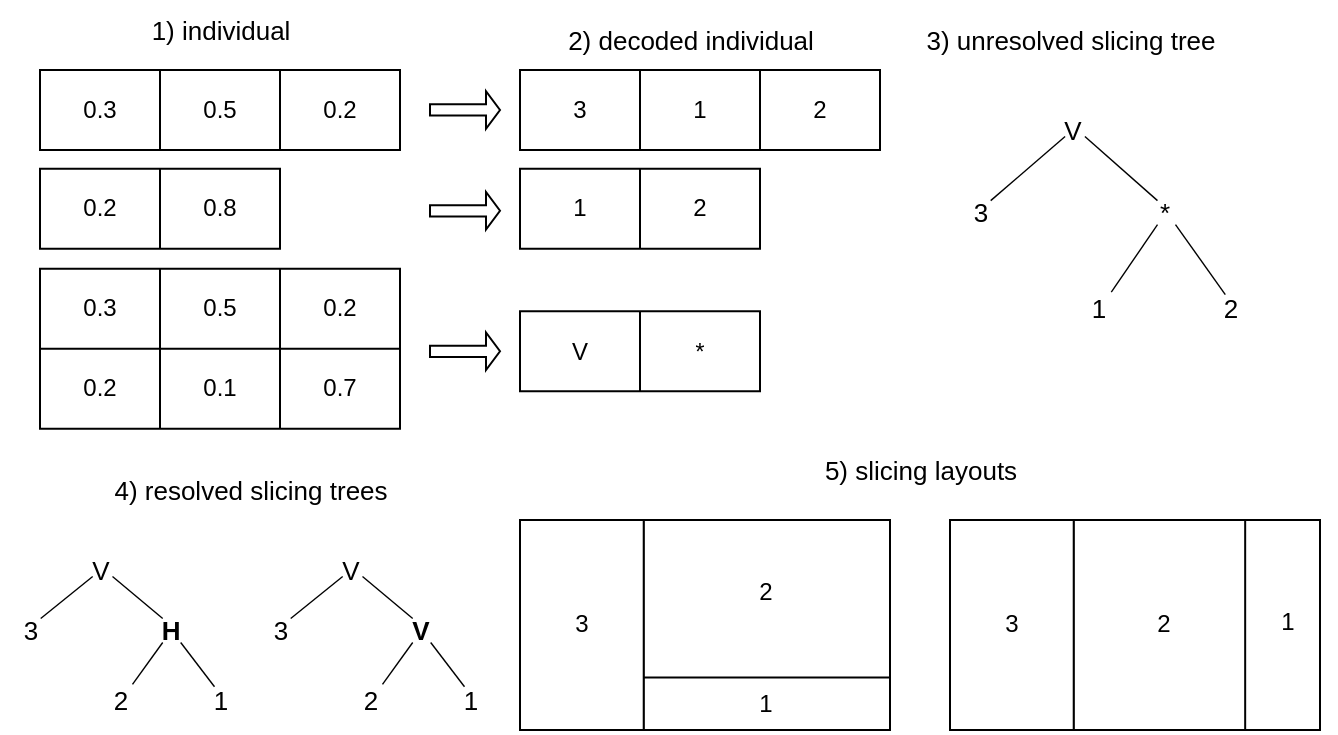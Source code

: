 <mxfile version="21.3.7" type="device">
  <diagram name="Page-1" id="oIT4yn8NtsooOSushozC">
    <mxGraphModel dx="1118" dy="622" grid="1" gridSize="10" guides="1" tooltips="1" connect="1" arrows="1" fold="1" page="1" pageScale="1" pageWidth="1100" pageHeight="850" math="0" shadow="0">
      <root>
        <mxCell id="0" />
        <mxCell id="1" parent="0" />
        <mxCell id="210vZUV7fOIQZZjlVDts-1" value="" style="shape=table;html=1;whiteSpace=wrap;startSize=0;container=1;collapsible=0;childLayout=tableLayout;" parent="1" vertex="1">
          <mxGeometry x="180" y="355" width="180" height="40" as="geometry" />
        </mxCell>
        <mxCell id="210vZUV7fOIQZZjlVDts-2" value="" style="shape=tableRow;horizontal=0;startSize=0;swimlaneHead=0;swimlaneBody=0;top=0;left=0;bottom=0;right=0;collapsible=0;dropTarget=0;fillColor=none;points=[[0,0.5],[1,0.5]];portConstraint=eastwest;" parent="210vZUV7fOIQZZjlVDts-1" vertex="1">
          <mxGeometry width="180" height="40" as="geometry" />
        </mxCell>
        <mxCell id="210vZUV7fOIQZZjlVDts-3" value="0.3" style="shape=partialRectangle;html=1;whiteSpace=wrap;connectable=0;fillColor=none;top=0;left=0;bottom=0;right=0;overflow=hidden;" parent="210vZUV7fOIQZZjlVDts-2" vertex="1">
          <mxGeometry width="60" height="40" as="geometry">
            <mxRectangle width="60" height="40" as="alternateBounds" />
          </mxGeometry>
        </mxCell>
        <mxCell id="210vZUV7fOIQZZjlVDts-4" value="0.5" style="shape=partialRectangle;html=1;whiteSpace=wrap;connectable=0;fillColor=none;top=0;left=0;bottom=0;right=0;overflow=hidden;" parent="210vZUV7fOIQZZjlVDts-2" vertex="1">
          <mxGeometry x="60" width="60" height="40" as="geometry">
            <mxRectangle width="60" height="40" as="alternateBounds" />
          </mxGeometry>
        </mxCell>
        <mxCell id="210vZUV7fOIQZZjlVDts-5" value="0.2" style="shape=partialRectangle;html=1;whiteSpace=wrap;connectable=0;fillColor=none;top=0;left=0;bottom=0;right=0;overflow=hidden;" parent="210vZUV7fOIQZZjlVDts-2" vertex="1">
          <mxGeometry x="120" width="60" height="40" as="geometry">
            <mxRectangle width="60" height="40" as="alternateBounds" />
          </mxGeometry>
        </mxCell>
        <mxCell id="210vZUV7fOIQZZjlVDts-7" value="" style="shape=table;html=1;whiteSpace=wrap;startSize=0;container=1;collapsible=0;childLayout=tableLayout;" parent="1" vertex="1">
          <mxGeometry x="180" y="404.39" width="120" height="40" as="geometry" />
        </mxCell>
        <mxCell id="210vZUV7fOIQZZjlVDts-8" value="" style="shape=tableRow;horizontal=0;startSize=0;swimlaneHead=0;swimlaneBody=0;top=0;left=0;bottom=0;right=0;collapsible=0;dropTarget=0;fillColor=none;points=[[0,0.5],[1,0.5]];portConstraint=eastwest;" parent="210vZUV7fOIQZZjlVDts-7" vertex="1">
          <mxGeometry width="120" height="40" as="geometry" />
        </mxCell>
        <mxCell id="210vZUV7fOIQZZjlVDts-9" value="0.2" style="shape=partialRectangle;html=1;whiteSpace=wrap;connectable=0;fillColor=none;top=0;left=0;bottom=0;right=0;overflow=hidden;" parent="210vZUV7fOIQZZjlVDts-8" vertex="1">
          <mxGeometry width="60" height="40" as="geometry">
            <mxRectangle width="60" height="40" as="alternateBounds" />
          </mxGeometry>
        </mxCell>
        <mxCell id="210vZUV7fOIQZZjlVDts-10" value="0.8" style="shape=partialRectangle;html=1;whiteSpace=wrap;connectable=0;fillColor=none;top=0;left=0;bottom=0;right=0;overflow=hidden;" parent="210vZUV7fOIQZZjlVDts-8" vertex="1">
          <mxGeometry x="60" width="60" height="40" as="geometry">
            <mxRectangle width="60" height="40" as="alternateBounds" />
          </mxGeometry>
        </mxCell>
        <mxCell id="210vZUV7fOIQZZjlVDts-12" value="" style="shape=table;html=1;whiteSpace=wrap;startSize=0;container=1;collapsible=0;childLayout=tableLayout;" parent="1" vertex="1">
          <mxGeometry x="180" y="454.38" width="180" height="80" as="geometry" />
        </mxCell>
        <mxCell id="210vZUV7fOIQZZjlVDts-13" value="" style="shape=tableRow;horizontal=0;startSize=0;swimlaneHead=0;swimlaneBody=0;top=0;left=0;bottom=0;right=0;collapsible=0;dropTarget=0;fillColor=none;points=[[0,0.5],[1,0.5]];portConstraint=eastwest;" parent="210vZUV7fOIQZZjlVDts-12" vertex="1">
          <mxGeometry width="180" height="40" as="geometry" />
        </mxCell>
        <mxCell id="210vZUV7fOIQZZjlVDts-14" value="0.3" style="shape=partialRectangle;html=1;whiteSpace=wrap;connectable=0;fillColor=none;top=0;left=0;bottom=0;right=0;overflow=hidden;" parent="210vZUV7fOIQZZjlVDts-13" vertex="1">
          <mxGeometry width="60" height="40" as="geometry">
            <mxRectangle width="60" height="40" as="alternateBounds" />
          </mxGeometry>
        </mxCell>
        <mxCell id="210vZUV7fOIQZZjlVDts-15" value="0.5" style="shape=partialRectangle;html=1;whiteSpace=wrap;connectable=0;fillColor=none;top=0;left=0;bottom=0;right=0;overflow=hidden;" parent="210vZUV7fOIQZZjlVDts-13" vertex="1">
          <mxGeometry x="60" width="60" height="40" as="geometry">
            <mxRectangle width="60" height="40" as="alternateBounds" />
          </mxGeometry>
        </mxCell>
        <mxCell id="210vZUV7fOIQZZjlVDts-16" value="0.2" style="shape=partialRectangle;html=1;whiteSpace=wrap;connectable=0;fillColor=none;top=0;left=0;bottom=0;right=0;overflow=hidden;" parent="210vZUV7fOIQZZjlVDts-13" vertex="1">
          <mxGeometry x="120" width="60" height="40" as="geometry">
            <mxRectangle width="60" height="40" as="alternateBounds" />
          </mxGeometry>
        </mxCell>
        <mxCell id="210vZUV7fOIQZZjlVDts-17" style="shape=tableRow;horizontal=0;startSize=0;swimlaneHead=0;swimlaneBody=0;top=0;left=0;bottom=0;right=0;collapsible=0;dropTarget=0;fillColor=none;points=[[0,0.5],[1,0.5]];portConstraint=eastwest;" parent="210vZUV7fOIQZZjlVDts-12" vertex="1">
          <mxGeometry y="40" width="180" height="40" as="geometry" />
        </mxCell>
        <mxCell id="210vZUV7fOIQZZjlVDts-18" value="0.2" style="shape=partialRectangle;html=1;whiteSpace=wrap;connectable=0;fillColor=none;top=0;left=0;bottom=0;right=0;overflow=hidden;" parent="210vZUV7fOIQZZjlVDts-17" vertex="1">
          <mxGeometry width="60" height="40" as="geometry">
            <mxRectangle width="60" height="40" as="alternateBounds" />
          </mxGeometry>
        </mxCell>
        <mxCell id="210vZUV7fOIQZZjlVDts-19" value="0.1" style="shape=partialRectangle;html=1;whiteSpace=wrap;connectable=0;fillColor=none;top=0;left=0;bottom=0;right=0;overflow=hidden;" parent="210vZUV7fOIQZZjlVDts-17" vertex="1">
          <mxGeometry x="60" width="60" height="40" as="geometry">
            <mxRectangle width="60" height="40" as="alternateBounds" />
          </mxGeometry>
        </mxCell>
        <mxCell id="210vZUV7fOIQZZjlVDts-20" value="0.7" style="shape=partialRectangle;html=1;whiteSpace=wrap;connectable=0;fillColor=none;top=0;left=0;bottom=0;right=0;overflow=hidden;" parent="210vZUV7fOIQZZjlVDts-17" vertex="1">
          <mxGeometry x="120" width="60" height="40" as="geometry">
            <mxRectangle width="60" height="40" as="alternateBounds" />
          </mxGeometry>
        </mxCell>
        <mxCell id="210vZUV7fOIQZZjlVDts-29" value="" style="shape=table;html=1;whiteSpace=wrap;startSize=0;container=1;collapsible=0;childLayout=tableLayout;" parent="1" vertex="1">
          <mxGeometry x="420" y="355" width="180" height="40" as="geometry" />
        </mxCell>
        <mxCell id="210vZUV7fOIQZZjlVDts-30" value="" style="shape=tableRow;horizontal=0;startSize=0;swimlaneHead=0;swimlaneBody=0;top=0;left=0;bottom=0;right=0;collapsible=0;dropTarget=0;fillColor=none;points=[[0,0.5],[1,0.5]];portConstraint=eastwest;" parent="210vZUV7fOIQZZjlVDts-29" vertex="1">
          <mxGeometry width="180" height="40" as="geometry" />
        </mxCell>
        <mxCell id="210vZUV7fOIQZZjlVDts-31" value="3" style="shape=partialRectangle;html=1;whiteSpace=wrap;connectable=0;fillColor=none;top=0;left=0;bottom=0;right=0;overflow=hidden;" parent="210vZUV7fOIQZZjlVDts-30" vertex="1">
          <mxGeometry width="60" height="40" as="geometry">
            <mxRectangle width="60" height="40" as="alternateBounds" />
          </mxGeometry>
        </mxCell>
        <mxCell id="210vZUV7fOIQZZjlVDts-32" value="1" style="shape=partialRectangle;html=1;whiteSpace=wrap;connectable=0;fillColor=none;top=0;left=0;bottom=0;right=0;overflow=hidden;" parent="210vZUV7fOIQZZjlVDts-30" vertex="1">
          <mxGeometry x="60" width="60" height="40" as="geometry">
            <mxRectangle width="60" height="40" as="alternateBounds" />
          </mxGeometry>
        </mxCell>
        <mxCell id="210vZUV7fOIQZZjlVDts-33" value="2" style="shape=partialRectangle;html=1;whiteSpace=wrap;connectable=0;fillColor=none;top=0;left=0;bottom=0;right=0;overflow=hidden;" parent="210vZUV7fOIQZZjlVDts-30" vertex="1">
          <mxGeometry x="120" width="60" height="40" as="geometry">
            <mxRectangle width="60" height="40" as="alternateBounds" />
          </mxGeometry>
        </mxCell>
        <mxCell id="210vZUV7fOIQZZjlVDts-35" value="" style="shape=table;html=1;whiteSpace=wrap;startSize=0;container=1;collapsible=0;childLayout=tableLayout;" parent="1" vertex="1">
          <mxGeometry x="420" y="404.39" width="120" height="40" as="geometry" />
        </mxCell>
        <mxCell id="210vZUV7fOIQZZjlVDts-36" value="" style="shape=tableRow;horizontal=0;startSize=0;swimlaneHead=0;swimlaneBody=0;top=0;left=0;bottom=0;right=0;collapsible=0;dropTarget=0;fillColor=none;points=[[0,0.5],[1,0.5]];portConstraint=eastwest;" parent="210vZUV7fOIQZZjlVDts-35" vertex="1">
          <mxGeometry width="120" height="40" as="geometry" />
        </mxCell>
        <mxCell id="210vZUV7fOIQZZjlVDts-37" value="1" style="shape=partialRectangle;html=1;whiteSpace=wrap;connectable=0;fillColor=none;top=0;left=0;bottom=0;right=0;overflow=hidden;" parent="210vZUV7fOIQZZjlVDts-36" vertex="1">
          <mxGeometry width="60" height="40" as="geometry">
            <mxRectangle width="60" height="40" as="alternateBounds" />
          </mxGeometry>
        </mxCell>
        <mxCell id="210vZUV7fOIQZZjlVDts-38" value="2" style="shape=partialRectangle;html=1;whiteSpace=wrap;connectable=0;fillColor=none;top=0;left=0;bottom=0;right=0;overflow=hidden;" parent="210vZUV7fOIQZZjlVDts-36" vertex="1">
          <mxGeometry x="60" width="60" height="40" as="geometry">
            <mxRectangle width="60" height="40" as="alternateBounds" />
          </mxGeometry>
        </mxCell>
        <mxCell id="210vZUV7fOIQZZjlVDts-41" value="" style="shape=table;html=1;whiteSpace=wrap;startSize=0;container=1;collapsible=0;childLayout=tableLayout;" parent="1" vertex="1">
          <mxGeometry x="420" y="475.62" width="120" height="40" as="geometry" />
        </mxCell>
        <mxCell id="210vZUV7fOIQZZjlVDts-42" value="" style="shape=tableRow;horizontal=0;startSize=0;swimlaneHead=0;swimlaneBody=0;top=0;left=0;bottom=0;right=0;collapsible=0;dropTarget=0;fillColor=none;points=[[0,0.5],[1,0.5]];portConstraint=eastwest;" parent="210vZUV7fOIQZZjlVDts-41" vertex="1">
          <mxGeometry width="120" height="40" as="geometry" />
        </mxCell>
        <mxCell id="210vZUV7fOIQZZjlVDts-43" value="V" style="shape=partialRectangle;html=1;whiteSpace=wrap;connectable=0;fillColor=none;top=0;left=0;bottom=0;right=0;overflow=hidden;" parent="210vZUV7fOIQZZjlVDts-42" vertex="1">
          <mxGeometry width="60" height="40" as="geometry">
            <mxRectangle width="60" height="40" as="alternateBounds" />
          </mxGeometry>
        </mxCell>
        <mxCell id="210vZUV7fOIQZZjlVDts-44" value="*" style="shape=partialRectangle;html=1;whiteSpace=wrap;connectable=0;fillColor=none;top=0;left=0;bottom=0;right=0;overflow=hidden;" parent="210vZUV7fOIQZZjlVDts-42" vertex="1">
          <mxGeometry x="60" width="60" height="40" as="geometry">
            <mxRectangle width="60" height="40" as="alternateBounds" />
          </mxGeometry>
        </mxCell>
        <mxCell id="210vZUV7fOIQZZjlVDts-48" value="" style="shape=singleArrow;whiteSpace=wrap;html=1;" parent="1" vertex="1">
          <mxGeometry x="375" y="365.62" width="35" height="18.75" as="geometry" />
        </mxCell>
        <mxCell id="210vZUV7fOIQZZjlVDts-50" value="" style="shape=singleArrow;whiteSpace=wrap;html=1;" parent="1" vertex="1">
          <mxGeometry x="375" y="416" width="35" height="18.75" as="geometry" />
        </mxCell>
        <mxCell id="210vZUV7fOIQZZjlVDts-54" value="" style="shape=singleArrow;whiteSpace=wrap;html=1;" parent="1" vertex="1">
          <mxGeometry x="375" y="486.25" width="35" height="18.75" as="geometry" />
        </mxCell>
        <mxCell id="q5M6iOLbJTrRF_Z3lJ-J-15" value="&lt;font style=&quot;font-size: 13px;&quot;&gt;3) unresolved slicing tree&lt;/font&gt;" style="text;html=1;align=center;verticalAlign=middle;resizable=0;points=[];autosize=1;strokeColor=none;fillColor=none;fontSize=13;fontFamily=Helvetica;fontColor=none;" parent="1" vertex="1">
          <mxGeometry x="610" y="325" width="170" height="30" as="geometry" />
        </mxCell>
        <mxCell id="q5M6iOLbJTrRF_Z3lJ-J-16" value="&lt;font style=&quot;font-size: 13px;&quot;&gt;1) individual&lt;/font&gt;" style="text;html=1;align=center;verticalAlign=middle;resizable=0;points=[];autosize=1;strokeColor=none;fillColor=none;fontSize=13;fontFamily=Helvetica;fontColor=none;" parent="1" vertex="1">
          <mxGeometry x="225" y="320" width="90" height="30" as="geometry" />
        </mxCell>
        <mxCell id="q5M6iOLbJTrRF_Z3lJ-J-17" value="2) decoded individual" style="text;html=1;align=center;verticalAlign=middle;resizable=0;points=[];autosize=1;strokeColor=none;fillColor=none;fontSize=13;fontFamily=Helvetica;fontColor=none;" parent="1" vertex="1">
          <mxGeometry x="430" y="325" width="150" height="30" as="geometry" />
        </mxCell>
        <mxCell id="SeYo-Wl1IGUGxZ8NE0Jj-1" value="" style="group" parent="1" vertex="1" connectable="0">
          <mxGeometry x="610" y="390" width="190" height="130" as="geometry" />
        </mxCell>
        <mxCell id="-sKjMYvdWHbk_XKjLefs-79" value="" style="group" parent="SeYo-Wl1IGUGxZ8NE0Jj-1" vertex="1" connectable="0">
          <mxGeometry x="25" y="-20" width="165" height="130" as="geometry" />
        </mxCell>
        <mxCell id="SeYo-Wl1IGUGxZ8NE0Jj-2" value="3" style="text;html=1;align=center;verticalAlign=middle;resizable=0;points=[[0.37,0.7,0,0,0],[0.67,0.3,0,0,0],[0.67,0.7,0,0,0]];autosize=1;strokeColor=none;fillColor=none;fontSize=13;fontFamily=Helvetica;fontColor=none;" parent="-sKjMYvdWHbk_XKjLefs-79" vertex="1">
          <mxGeometry y="41.053" width="30" height="30" as="geometry" />
        </mxCell>
        <mxCell id="SeYo-Wl1IGUGxZ8NE0Jj-3" value="" style="group" parent="-sKjMYvdWHbk_XKjLefs-79" vertex="1" connectable="0">
          <mxGeometry x="46.2" width="118.8" height="130" as="geometry" />
        </mxCell>
        <mxCell id="SeYo-Wl1IGUGxZ8NE0Jj-4" value="V" style="text;html=1;align=center;verticalAlign=middle;resizable=0;points=[[0.37,0.6,0,0,0],[0.7,0.6,0,0,0]];autosize=1;strokeColor=none;fillColor=none;fontSize=13;fontFamily=Helvetica;fontColor=none;" parent="SeYo-Wl1IGUGxZ8NE0Jj-3" vertex="1">
          <mxGeometry width="30" height="30" as="geometry" />
        </mxCell>
        <mxCell id="SeYo-Wl1IGUGxZ8NE0Jj-5" value="*" style="text;html=1;align=center;verticalAlign=middle;resizable=0;points=[[0.37,0.3,0,0,0],[0.37,0.7,0,0,0],[0.67,0.3,0,0,0],[0.67,0.7,0,0,0]];autosize=1;strokeColor=none;fillColor=none;fontSize=13;fontFamily=Helvetica;fontColor=none;" parent="SeYo-Wl1IGUGxZ8NE0Jj-3" vertex="1">
          <mxGeometry x="46.2" y="41.053" width="30" height="30" as="geometry" />
        </mxCell>
        <mxCell id="SeYo-Wl1IGUGxZ8NE0Jj-6" style="edgeStyle=none;shape=connector;rounded=0;orthogonalLoop=1;jettySize=auto;html=1;entryX=0.37;entryY=0.3;entryDx=0;entryDy=0;entryPerimeter=0;labelBackgroundColor=default;strokeColor=default;strokeWidth=0.7;fontFamily=Helvetica;fontSize=13;fontColor=none;endArrow=none;endFill=0;endSize=2;exitX=0.7;exitY=0.6;exitDx=0;exitDy=0;exitPerimeter=0;" parent="SeYo-Wl1IGUGxZ8NE0Jj-3" source="SeYo-Wl1IGUGxZ8NE0Jj-4" target="SeYo-Wl1IGUGxZ8NE0Jj-5" edge="1">
          <mxGeometry relative="1" as="geometry" />
        </mxCell>
        <mxCell id="SeYo-Wl1IGUGxZ8NE0Jj-7" value="1" style="text;html=1;align=center;verticalAlign=middle;resizable=0;points=[[0.7,0.23,0,0,0]];autosize=1;strokeColor=none;fillColor=none;fontSize=13;fontFamily=Helvetica;fontColor=none;" parent="SeYo-Wl1IGUGxZ8NE0Jj-3" vertex="1">
          <mxGeometry x="13.2" y="88.947" width="30" height="30" as="geometry" />
        </mxCell>
        <mxCell id="SeYo-Wl1IGUGxZ8NE0Jj-8" style="edgeStyle=none;shape=connector;rounded=0;orthogonalLoop=1;jettySize=auto;html=1;entryX=0.7;entryY=0.23;entryDx=0;entryDy=0;entryPerimeter=0;labelBackgroundColor=default;strokeColor=default;strokeWidth=0.7;fontFamily=Helvetica;fontSize=13;fontColor=none;endArrow=none;endFill=0;endSize=2;exitX=0.37;exitY=0.7;exitDx=0;exitDy=0;exitPerimeter=0;" parent="SeYo-Wl1IGUGxZ8NE0Jj-3" source="SeYo-Wl1IGUGxZ8NE0Jj-5" target="SeYo-Wl1IGUGxZ8NE0Jj-7" edge="1">
          <mxGeometry relative="1" as="geometry" />
        </mxCell>
        <mxCell id="SeYo-Wl1IGUGxZ8NE0Jj-9" value="2" style="text;html=1;align=center;verticalAlign=middle;resizable=0;points=[[0.4,0.27,0,0,0]];autosize=1;strokeColor=none;fillColor=none;fontSize=13;fontFamily=Helvetica;fontColor=none;" parent="SeYo-Wl1IGUGxZ8NE0Jj-3" vertex="1">
          <mxGeometry x="79.2" y="88.947" width="30" height="30" as="geometry" />
        </mxCell>
        <mxCell id="SeYo-Wl1IGUGxZ8NE0Jj-10" style="edgeStyle=none;shape=connector;rounded=0;orthogonalLoop=1;jettySize=auto;html=1;entryX=0.4;entryY=0.27;entryDx=0;entryDy=0;entryPerimeter=0;labelBackgroundColor=default;strokeColor=default;strokeWidth=0.7;fontFamily=Helvetica;fontSize=13;fontColor=none;endArrow=none;endFill=0;endSize=2;exitX=0.67;exitY=0.7;exitDx=0;exitDy=0;exitPerimeter=0;" parent="SeYo-Wl1IGUGxZ8NE0Jj-3" source="SeYo-Wl1IGUGxZ8NE0Jj-5" target="SeYo-Wl1IGUGxZ8NE0Jj-9" edge="1">
          <mxGeometry relative="1" as="geometry" />
        </mxCell>
        <mxCell id="SeYo-Wl1IGUGxZ8NE0Jj-11" style="edgeStyle=none;shape=connector;rounded=0;orthogonalLoop=1;jettySize=auto;html=1;entryX=0.67;entryY=0.3;entryDx=0;entryDy=0;entryPerimeter=0;labelBackgroundColor=default;strokeColor=default;strokeWidth=0.7;fontFamily=Helvetica;fontSize=13;fontColor=none;endArrow=none;endFill=0;endSize=2;exitX=0.37;exitY=0.6;exitDx=0;exitDy=0;exitPerimeter=0;" parent="-sKjMYvdWHbk_XKjLefs-79" source="SeYo-Wl1IGUGxZ8NE0Jj-4" target="SeYo-Wl1IGUGxZ8NE0Jj-2" edge="1">
          <mxGeometry relative="1" as="geometry" />
        </mxCell>
        <mxCell id="LHE0MhXFxhAv_-JtvTQW-1" value="" style="group" parent="1" vertex="1" connectable="0">
          <mxGeometry x="420" y="580" width="185" height="105" as="geometry" />
        </mxCell>
        <mxCell id="LHE0MhXFxhAv_-JtvTQW-2" value="" style="rounded=0;whiteSpace=wrap;html=1;" parent="LHE0MhXFxhAv_-JtvTQW-1" vertex="1">
          <mxGeometry width="61.925" height="105" as="geometry" />
        </mxCell>
        <mxCell id="LHE0MhXFxhAv_-JtvTQW-3" value="" style="rounded=0;whiteSpace=wrap;html=1;" parent="LHE0MhXFxhAv_-JtvTQW-1" vertex="1">
          <mxGeometry x="61.925" width="123.075" height="105" as="geometry" />
        </mxCell>
        <mxCell id="LHE0MhXFxhAv_-JtvTQW-4" value="3" style="text;html=1;strokeColor=none;fillColor=none;align=center;verticalAlign=middle;whiteSpace=wrap;rounded=0;" parent="LHE0MhXFxhAv_-JtvTQW-1" vertex="1">
          <mxGeometry x="7.741" y="42.656" width="46.444" height="19.688" as="geometry" />
        </mxCell>
        <mxCell id="LHE0MhXFxhAv_-JtvTQW-5" value="2" style="text;html=1;strokeColor=none;fillColor=none;align=center;verticalAlign=middle;whiteSpace=wrap;rounded=0;" parent="LHE0MhXFxhAv_-JtvTQW-1" vertex="1">
          <mxGeometry x="100.241" y="26.25" width="46.444" height="19.688" as="geometry" />
        </mxCell>
        <mxCell id="LHE0MhXFxhAv_-JtvTQW-6" value="1" style="text;html=1;strokeColor=none;fillColor=none;align=center;verticalAlign=middle;whiteSpace=wrap;rounded=0;" parent="LHE0MhXFxhAv_-JtvTQW-1" vertex="1">
          <mxGeometry x="100.241" y="83.344" width="46.444" height="17.062" as="geometry" />
        </mxCell>
        <mxCell id="LHE0MhXFxhAv_-JtvTQW-7" value="" style="endArrow=none;html=1;rounded=0;exitX=1;exitY=0.75;exitDx=0;exitDy=0;entryX=0;entryY=0.75;entryDx=0;entryDy=0;" parent="LHE0MhXFxhAv_-JtvTQW-1" source="LHE0MhXFxhAv_-JtvTQW-3" target="LHE0MhXFxhAv_-JtvTQW-3" edge="1">
          <mxGeometry width="50" height="50" relative="1" as="geometry">
            <mxPoint x="359.937" y="187.031" as="sourcePoint" />
            <mxPoint x="398.64" y="154.219" as="targetPoint" />
          </mxGeometry>
        </mxCell>
        <mxCell id="LHE0MhXFxhAv_-JtvTQW-8" value="" style="group" parent="1" vertex="1" connectable="0">
          <mxGeometry x="635" y="580" width="185" height="105" as="geometry" />
        </mxCell>
        <mxCell id="LHE0MhXFxhAv_-JtvTQW-9" value="" style="rounded=0;whiteSpace=wrap;html=1;" parent="LHE0MhXFxhAv_-JtvTQW-8" vertex="1">
          <mxGeometry width="61.925" height="105" as="geometry" />
        </mxCell>
        <mxCell id="LHE0MhXFxhAv_-JtvTQW-10" value="" style="rounded=0;whiteSpace=wrap;html=1;" parent="LHE0MhXFxhAv_-JtvTQW-8" vertex="1">
          <mxGeometry x="61.925" width="123.075" height="105" as="geometry" />
        </mxCell>
        <mxCell id="LHE0MhXFxhAv_-JtvTQW-11" value="3" style="text;html=1;strokeColor=none;fillColor=none;align=center;verticalAlign=middle;whiteSpace=wrap;rounded=0;" parent="LHE0MhXFxhAv_-JtvTQW-8" vertex="1">
          <mxGeometry x="7.741" y="42.656" width="46.444" height="19.688" as="geometry" />
        </mxCell>
        <mxCell id="LHE0MhXFxhAv_-JtvTQW-12" value="2" style="text;html=1;strokeColor=none;fillColor=none;align=center;verticalAlign=middle;whiteSpace=wrap;rounded=0;" parent="LHE0MhXFxhAv_-JtvTQW-8" vertex="1">
          <mxGeometry x="84.372" y="42.656" width="46.444" height="19.688" as="geometry" />
        </mxCell>
        <mxCell id="LHE0MhXFxhAv_-JtvTQW-13" value="1" style="text;html=1;strokeColor=none;fillColor=none;align=center;verticalAlign=middle;whiteSpace=wrap;rounded=0;" parent="LHE0MhXFxhAv_-JtvTQW-8" vertex="1">
          <mxGeometry x="146.297" y="42.656" width="46.444" height="17.062" as="geometry" />
        </mxCell>
        <mxCell id="LHE0MhXFxhAv_-JtvTQW-14" value="" style="endArrow=none;html=1;rounded=0;exitX=0.696;exitY=0.997;exitDx=0;exitDy=0;entryX=0.696;entryY=0.001;entryDx=0;entryDy=0;entryPerimeter=0;exitPerimeter=0;" parent="LHE0MhXFxhAv_-JtvTQW-8" source="LHE0MhXFxhAv_-JtvTQW-10" target="LHE0MhXFxhAv_-JtvTQW-10" edge="1">
          <mxGeometry width="50" height="50" relative="1" as="geometry">
            <mxPoint x="359.937" y="187.031" as="sourcePoint" />
            <mxPoint x="398.64" y="154.219" as="targetPoint" />
          </mxGeometry>
        </mxCell>
        <mxCell id="LHE0MhXFxhAv_-JtvTQW-16" value="&lt;font style=&quot;font-size: 13px;&quot;&gt;5) slicing layouts&lt;/font&gt;" style="text;html=1;align=center;verticalAlign=middle;resizable=0;points=[];autosize=1;strokeColor=none;fillColor=none;fontSize=13;fontFamily=Helvetica;fontColor=none;" parent="1" vertex="1">
          <mxGeometry x="560" y="540" width="120" height="30" as="geometry" />
        </mxCell>
        <mxCell id="yreyj92kJjXzJGQZXwxK-1" value="3" style="text;html=1;align=center;verticalAlign=middle;resizable=0;points=[[0.37,0.7,0,0,0],[0.67,0.3,0,0,0],[0.67,0.7,0,0,0]];autosize=1;strokeColor=none;fillColor=none;fontSize=13;fontFamily=Helvetica;fontColor=none;" vertex="1" parent="1">
          <mxGeometry x="160" y="620" width="30" height="30" as="geometry" />
        </mxCell>
        <mxCell id="yreyj92kJjXzJGQZXwxK-2" value="" style="group" vertex="1" connectable="0" parent="1">
          <mxGeometry x="195" y="590" width="90" height="95" as="geometry" />
        </mxCell>
        <mxCell id="yreyj92kJjXzJGQZXwxK-3" value="V" style="text;html=1;align=center;verticalAlign=middle;resizable=0;points=[[0.37,0.6,0,0,0],[0.7,0.6,0,0,0]];autosize=1;strokeColor=none;fillColor=none;fontSize=13;fontFamily=Helvetica;fontColor=none;" vertex="1" parent="yreyj92kJjXzJGQZXwxK-2">
          <mxGeometry width="30" height="30" as="geometry" />
        </mxCell>
        <mxCell id="yreyj92kJjXzJGQZXwxK-4" value="&lt;b&gt;H&lt;/b&gt;" style="text;html=1;align=center;verticalAlign=middle;resizable=0;points=[[0.37,0.3,0,0,0],[0.37,0.7,0,0,0],[0.67,0.3,0,0,0],[0.67,0.7,0,0,0]];autosize=1;strokeColor=none;fillColor=none;fontSize=13;fontFamily=Helvetica;fontColor=none;" vertex="1" parent="yreyj92kJjXzJGQZXwxK-2">
          <mxGeometry x="35" y="30" width="30" height="30" as="geometry" />
        </mxCell>
        <mxCell id="yreyj92kJjXzJGQZXwxK-5" style="edgeStyle=none;shape=connector;rounded=0;orthogonalLoop=1;jettySize=auto;html=1;entryX=0.37;entryY=0.3;entryDx=0;entryDy=0;entryPerimeter=0;labelBackgroundColor=default;strokeColor=default;strokeWidth=0.7;fontFamily=Helvetica;fontSize=13;fontColor=none;endArrow=none;endFill=0;endSize=2;exitX=0.7;exitY=0.6;exitDx=0;exitDy=0;exitPerimeter=0;" edge="1" parent="yreyj92kJjXzJGQZXwxK-2" source="yreyj92kJjXzJGQZXwxK-3" target="yreyj92kJjXzJGQZXwxK-4">
          <mxGeometry relative="1" as="geometry" />
        </mxCell>
        <mxCell id="yreyj92kJjXzJGQZXwxK-6" value="2" style="text;html=1;align=center;verticalAlign=middle;resizable=0;points=[[0.7,0.23,0,0,0]];autosize=1;strokeColor=none;fillColor=none;fontSize=13;fontFamily=Helvetica;fontColor=none;" vertex="1" parent="yreyj92kJjXzJGQZXwxK-2">
          <mxGeometry x="10" y="65" width="30" height="30" as="geometry" />
        </mxCell>
        <mxCell id="yreyj92kJjXzJGQZXwxK-7" style="edgeStyle=none;shape=connector;rounded=0;orthogonalLoop=1;jettySize=auto;html=1;entryX=0.7;entryY=0.23;entryDx=0;entryDy=0;entryPerimeter=0;labelBackgroundColor=default;strokeColor=default;strokeWidth=0.7;fontFamily=Helvetica;fontSize=13;fontColor=none;endArrow=none;endFill=0;endSize=2;exitX=0.37;exitY=0.7;exitDx=0;exitDy=0;exitPerimeter=0;" edge="1" parent="yreyj92kJjXzJGQZXwxK-2" source="yreyj92kJjXzJGQZXwxK-4" target="yreyj92kJjXzJGQZXwxK-6">
          <mxGeometry relative="1" as="geometry" />
        </mxCell>
        <mxCell id="yreyj92kJjXzJGQZXwxK-8" value="1" style="text;html=1;align=center;verticalAlign=middle;resizable=0;points=[[0.4,0.27,0,0,0]];autosize=1;strokeColor=none;fillColor=none;fontSize=13;fontFamily=Helvetica;fontColor=none;" vertex="1" parent="yreyj92kJjXzJGQZXwxK-2">
          <mxGeometry x="60" y="65" width="30" height="30" as="geometry" />
        </mxCell>
        <mxCell id="yreyj92kJjXzJGQZXwxK-9" style="edgeStyle=none;shape=connector;rounded=0;orthogonalLoop=1;jettySize=auto;html=1;entryX=0.4;entryY=0.27;entryDx=0;entryDy=0;entryPerimeter=0;labelBackgroundColor=default;strokeColor=default;strokeWidth=0.7;fontFamily=Helvetica;fontSize=13;fontColor=none;endArrow=none;endFill=0;endSize=2;exitX=0.67;exitY=0.7;exitDx=0;exitDy=0;exitPerimeter=0;" edge="1" parent="yreyj92kJjXzJGQZXwxK-2" source="yreyj92kJjXzJGQZXwxK-4" target="yreyj92kJjXzJGQZXwxK-8">
          <mxGeometry relative="1" as="geometry" />
        </mxCell>
        <mxCell id="yreyj92kJjXzJGQZXwxK-10" style="edgeStyle=none;shape=connector;rounded=0;orthogonalLoop=1;jettySize=auto;html=1;entryX=0.67;entryY=0.3;entryDx=0;entryDy=0;entryPerimeter=0;labelBackgroundColor=default;strokeColor=default;strokeWidth=0.7;fontFamily=Helvetica;fontSize=13;fontColor=none;endArrow=none;endFill=0;endSize=2;exitX=0.37;exitY=0.6;exitDx=0;exitDy=0;exitPerimeter=0;" edge="1" parent="1" source="yreyj92kJjXzJGQZXwxK-3" target="yreyj92kJjXzJGQZXwxK-1">
          <mxGeometry relative="1" as="geometry" />
        </mxCell>
        <mxCell id="yreyj92kJjXzJGQZXwxK-11" value="" style="group" vertex="1" connectable="0" parent="1">
          <mxGeometry x="285" y="590" width="125" height="95" as="geometry" />
        </mxCell>
        <mxCell id="yreyj92kJjXzJGQZXwxK-12" value="3" style="text;html=1;align=center;verticalAlign=middle;resizable=0;points=[[0.37,0.7,0,0,0],[0.67,0.3,0,0,0],[0.67,0.7,0,0,0]];autosize=1;strokeColor=none;fillColor=none;fontSize=13;fontFamily=Helvetica;fontColor=none;" vertex="1" parent="yreyj92kJjXzJGQZXwxK-11">
          <mxGeometry y="30" width="30" height="30" as="geometry" />
        </mxCell>
        <mxCell id="yreyj92kJjXzJGQZXwxK-13" value="" style="group" vertex="1" connectable="0" parent="yreyj92kJjXzJGQZXwxK-11">
          <mxGeometry x="35" width="90" height="95" as="geometry" />
        </mxCell>
        <mxCell id="yreyj92kJjXzJGQZXwxK-14" value="V" style="text;html=1;align=center;verticalAlign=middle;resizable=0;points=[[0.37,0.6,0,0,0],[0.7,0.6,0,0,0]];autosize=1;strokeColor=none;fillColor=none;fontSize=13;fontFamily=Helvetica;fontColor=none;" vertex="1" parent="yreyj92kJjXzJGQZXwxK-13">
          <mxGeometry width="30" height="30" as="geometry" />
        </mxCell>
        <mxCell id="yreyj92kJjXzJGQZXwxK-15" value="&lt;b&gt;V&lt;/b&gt;" style="text;html=1;align=center;verticalAlign=middle;resizable=0;points=[[0.37,0.3,0,0,0],[0.37,0.7,0,0,0],[0.67,0.3,0,0,0],[0.67,0.7,0,0,0]];autosize=1;strokeColor=none;fillColor=none;fontSize=13;fontFamily=Helvetica;fontColor=none;" vertex="1" parent="yreyj92kJjXzJGQZXwxK-13">
          <mxGeometry x="35" y="30" width="30" height="30" as="geometry" />
        </mxCell>
        <mxCell id="yreyj92kJjXzJGQZXwxK-16" style="edgeStyle=none;shape=connector;rounded=0;orthogonalLoop=1;jettySize=auto;html=1;entryX=0.37;entryY=0.3;entryDx=0;entryDy=0;entryPerimeter=0;labelBackgroundColor=default;strokeColor=default;strokeWidth=0.7;fontFamily=Helvetica;fontSize=13;fontColor=none;endArrow=none;endFill=0;endSize=2;exitX=0.7;exitY=0.6;exitDx=0;exitDy=0;exitPerimeter=0;" edge="1" parent="yreyj92kJjXzJGQZXwxK-13" source="yreyj92kJjXzJGQZXwxK-14" target="yreyj92kJjXzJGQZXwxK-15">
          <mxGeometry relative="1" as="geometry" />
        </mxCell>
        <mxCell id="yreyj92kJjXzJGQZXwxK-17" value="2" style="text;html=1;align=center;verticalAlign=middle;resizable=0;points=[[0.7,0.23,0,0,0]];autosize=1;strokeColor=none;fillColor=none;fontSize=13;fontFamily=Helvetica;fontColor=none;" vertex="1" parent="yreyj92kJjXzJGQZXwxK-13">
          <mxGeometry x="10" y="65" width="30" height="30" as="geometry" />
        </mxCell>
        <mxCell id="yreyj92kJjXzJGQZXwxK-18" style="edgeStyle=none;shape=connector;rounded=0;orthogonalLoop=1;jettySize=auto;html=1;entryX=0.7;entryY=0.23;entryDx=0;entryDy=0;entryPerimeter=0;labelBackgroundColor=default;strokeColor=default;strokeWidth=0.7;fontFamily=Helvetica;fontSize=13;fontColor=none;endArrow=none;endFill=0;endSize=2;exitX=0.37;exitY=0.7;exitDx=0;exitDy=0;exitPerimeter=0;" edge="1" parent="yreyj92kJjXzJGQZXwxK-13" source="yreyj92kJjXzJGQZXwxK-15" target="yreyj92kJjXzJGQZXwxK-17">
          <mxGeometry relative="1" as="geometry" />
        </mxCell>
        <mxCell id="yreyj92kJjXzJGQZXwxK-19" value="1" style="text;html=1;align=center;verticalAlign=middle;resizable=0;points=[[0.4,0.27,0,0,0]];autosize=1;strokeColor=none;fillColor=none;fontSize=13;fontFamily=Helvetica;fontColor=none;" vertex="1" parent="yreyj92kJjXzJGQZXwxK-13">
          <mxGeometry x="60" y="65" width="30" height="30" as="geometry" />
        </mxCell>
        <mxCell id="yreyj92kJjXzJGQZXwxK-20" style="edgeStyle=none;shape=connector;rounded=0;orthogonalLoop=1;jettySize=auto;html=1;entryX=0.4;entryY=0.27;entryDx=0;entryDy=0;entryPerimeter=0;labelBackgroundColor=default;strokeColor=default;strokeWidth=0.7;fontFamily=Helvetica;fontSize=13;fontColor=none;endArrow=none;endFill=0;endSize=2;exitX=0.67;exitY=0.7;exitDx=0;exitDy=0;exitPerimeter=0;" edge="1" parent="yreyj92kJjXzJGQZXwxK-13" source="yreyj92kJjXzJGQZXwxK-15" target="yreyj92kJjXzJGQZXwxK-19">
          <mxGeometry relative="1" as="geometry" />
        </mxCell>
        <mxCell id="yreyj92kJjXzJGQZXwxK-21" style="edgeStyle=none;shape=connector;rounded=0;orthogonalLoop=1;jettySize=auto;html=1;entryX=0.67;entryY=0.3;entryDx=0;entryDy=0;entryPerimeter=0;labelBackgroundColor=default;strokeColor=default;strokeWidth=0.7;fontFamily=Helvetica;fontSize=13;fontColor=none;endArrow=none;endFill=0;endSize=2;exitX=0.37;exitY=0.6;exitDx=0;exitDy=0;exitPerimeter=0;" edge="1" parent="yreyj92kJjXzJGQZXwxK-11" source="yreyj92kJjXzJGQZXwxK-14" target="yreyj92kJjXzJGQZXwxK-12">
          <mxGeometry relative="1" as="geometry" />
        </mxCell>
        <mxCell id="yreyj92kJjXzJGQZXwxK-22" value="4) resolved slicing trees" style="text;html=1;align=center;verticalAlign=middle;resizable=0;points=[];autosize=1;strokeColor=none;fillColor=none;fontSize=13;fontFamily=Helvetica;fontColor=none;" vertex="1" parent="1">
          <mxGeometry x="205" y="550" width="160" height="30" as="geometry" />
        </mxCell>
      </root>
    </mxGraphModel>
  </diagram>
</mxfile>

